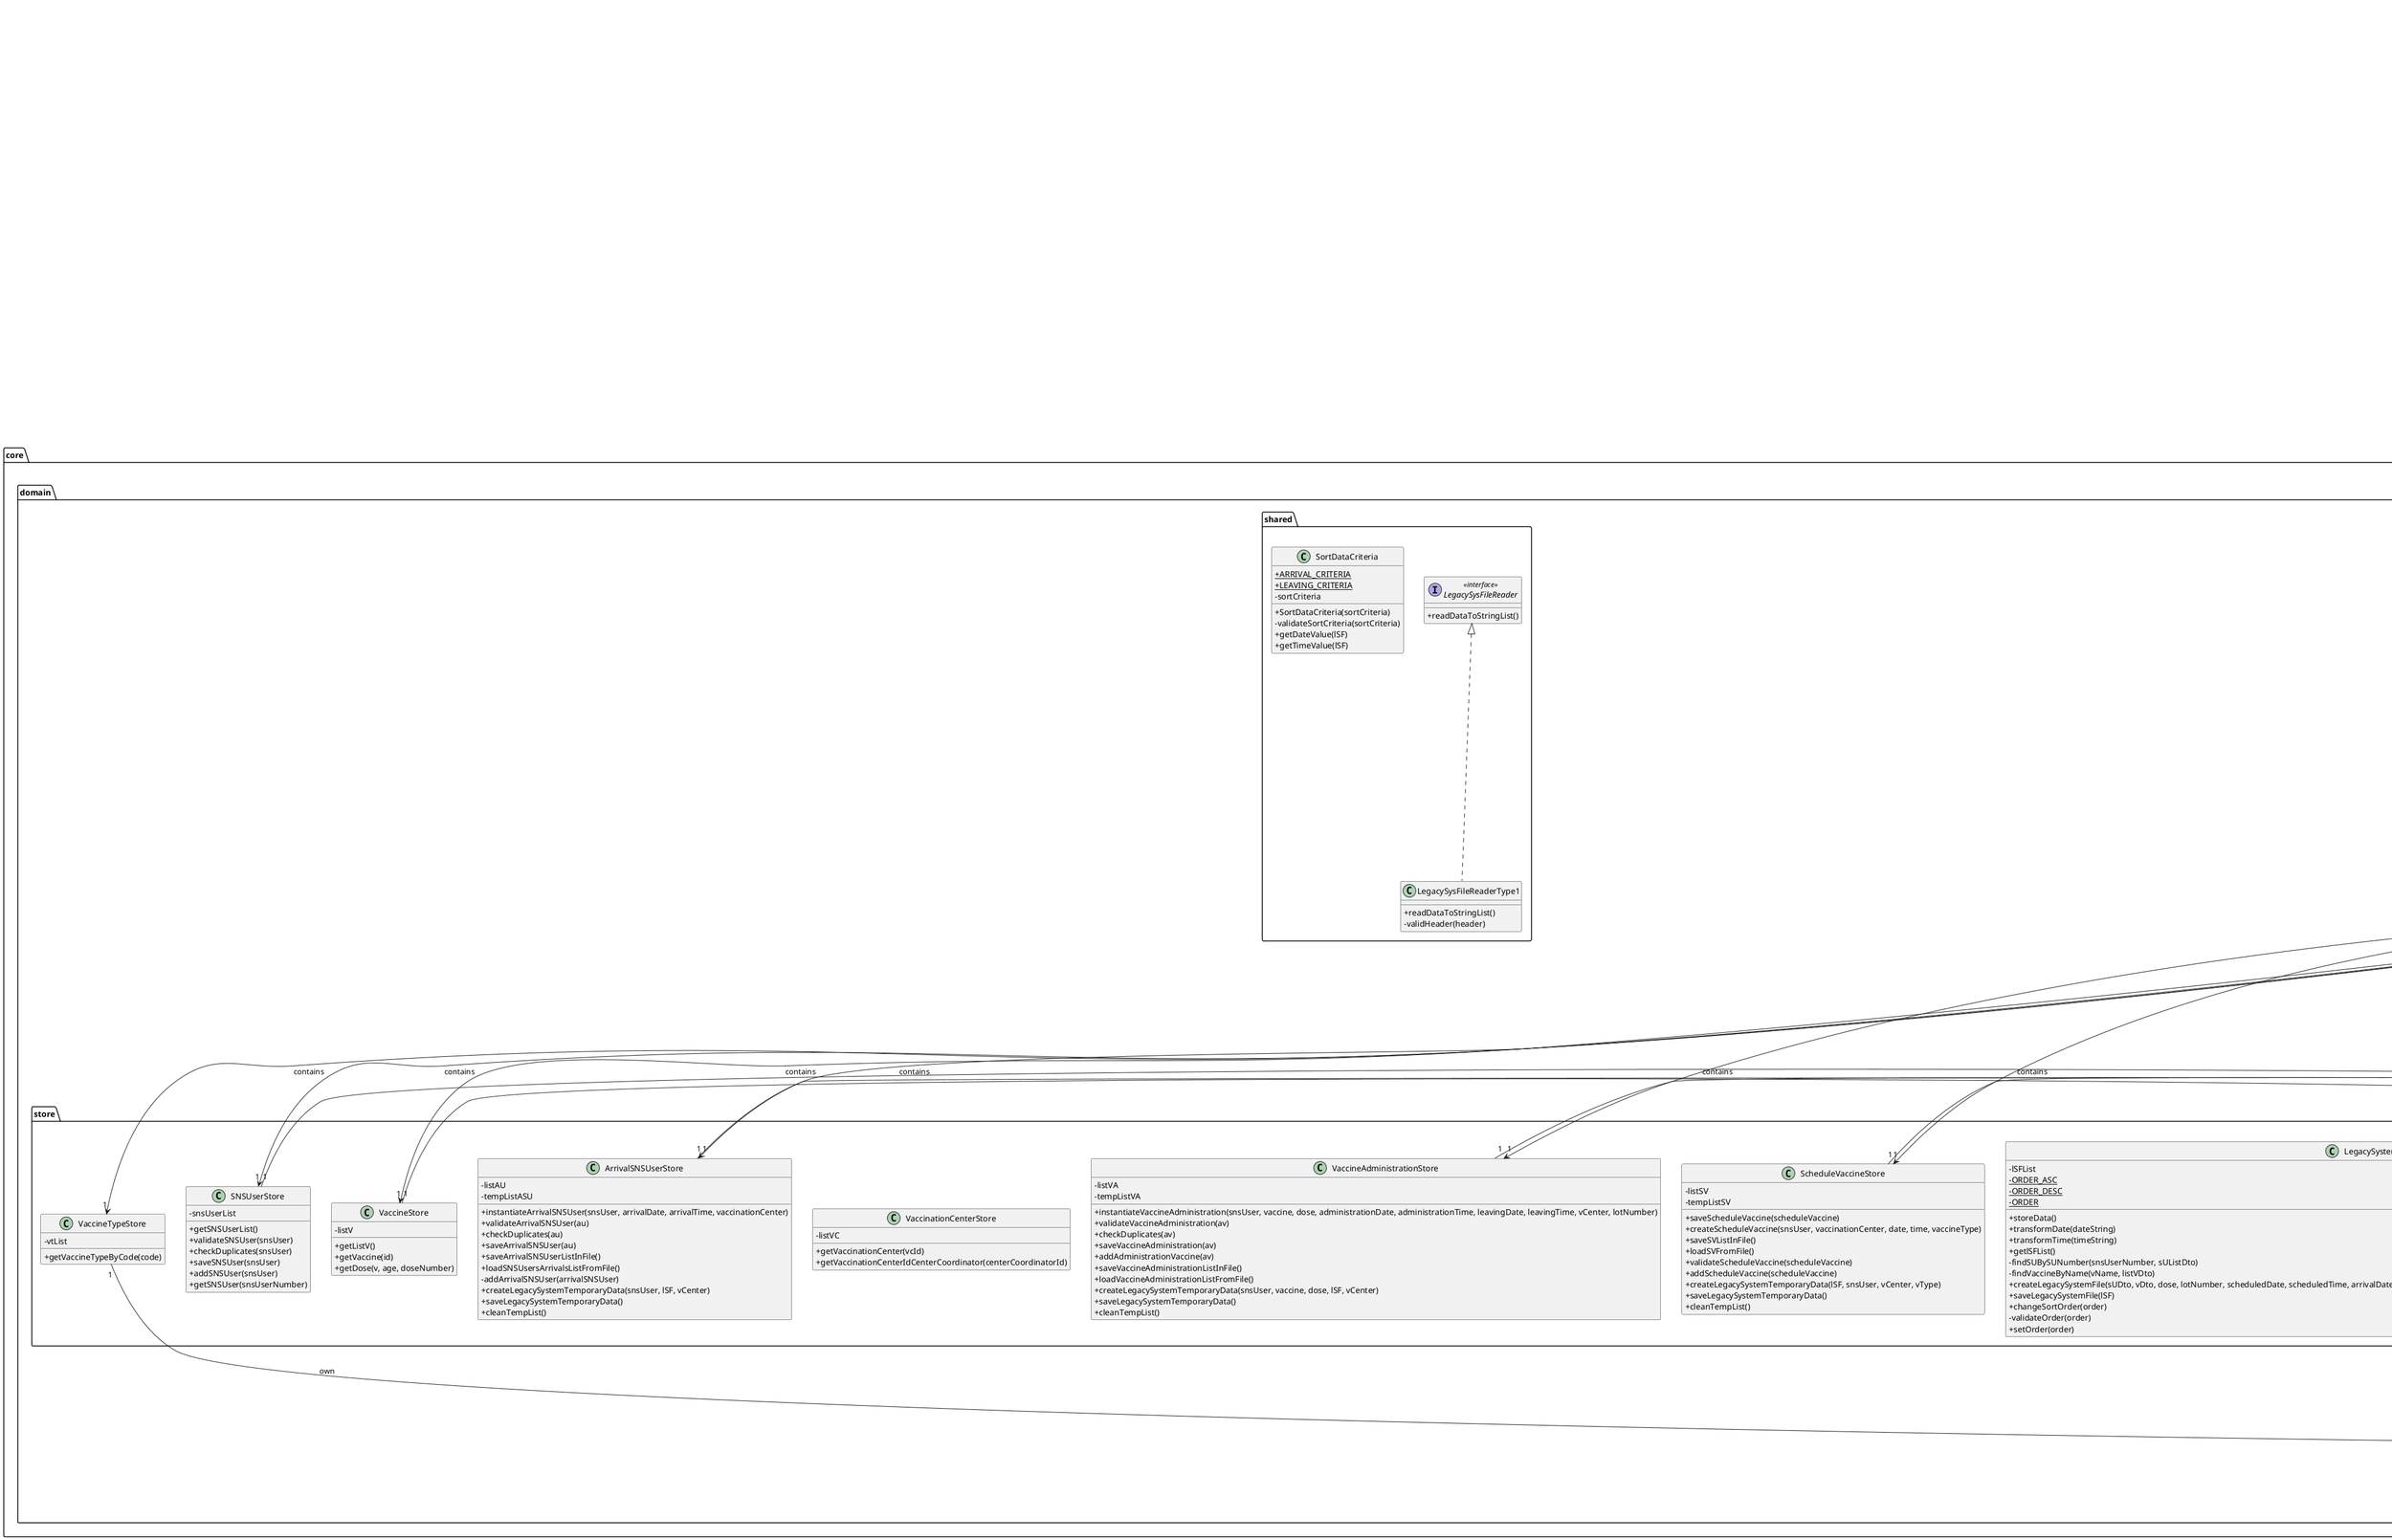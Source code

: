 @startuml
skinparam classAttributeIconSize 0
'left to right direction

package core {

    package controller {
        class ImportManageCenterDataController {
            -company
            -SUPPORTED_EXTENSIONS
            -vcStore
            -vc
            +ImportManageCenterDataController(vcId)
            +ImportManageCenterDataController(company)
            +validateFile(filePath)
            +readFileData(filePath)
            +sortDataByCriteria(sortingCriteria)
            +changeSortOrder(order)
            +importDataToTheSystem()
            -throwExceptionIfNotSuccess(success, fileLine, message)
        }
    }

    package mapper {
        class SNSUserMapper {
            +toListDTO(sUList)
            +toDto(su)
        }

        class VaccineMapper {
            +toListDTO(listV)
            +toDTO(v)
        }

        class VaccineTypeMapper {
            +toDTO(vt)
        }
    }

    package dto {
        class SNSUserDTO {
            -name
            -address
            -sex
            -phoneNumber
            -email
            -birthDate
            -snsNumber
            -citizenCardNumber
            +SNSUserDTO(name, address, sex, phoneNumber, email, birthdate, snsUserNumber, citizenCardNumber)
            +getName()
            +getSex()
            +getBirthDate()
            +getAddress()
            +getPhoneNumber()
            +getEmail()
            +getSNSNumber()
            +getCitizenCardNumber()
        }

        class VaccineDTO {
            -id
            -name
            -brand
            -vt
            -agList
            +VaccineDTO(id, name, brand, vt, agList)
            +getId()
            +getName()
            +getBrand()
            +getVtDto()
            +getAgList()
        }

        class VaccineTypeDTO {
            -code
            -description
            -technology
            +VaccineTypeDTO(code, description, technology)
            +getCode()
            +getDescription()
            +getTechnology()
        }
    }

    package domain {

        package algorithms {
            interface SortDataAlgorithm <<interface>> {
                +sortData(lSF)
            }

            class BubbleSortAlgorithm implements SortDataAlgorithm {
                -sortDataCriteria
                +BubbleSortAlgorithm(sortCriteria)
                +sortData(lSFList)
                -bubbleSort(lSFList)
                -swap(lSFList, i, j)
            }

            class QuickSortAlgorithm implements SortDataAlgorithm {
                -sortDataCriteria
                +QuickSortAlgorithm(sortCriteria)
                +sortData(lSFList)
                -quicksort(lSFList, low, high)
                -swap(lSFList, i, j)
                -partition(lSFList, low, high)
            }

        }

        package store {

            class SNSUserStore {
                -snsUserList
                +getSNSUserList()
                +validateSNSUser(snsUser)
                +checkDuplicates(snsUser)
                +saveSNSUser(snsUser)
                +addSNSUser(snsUser)
                +getSNSUser(snsUserNumber)
            }

            class VaccineStore {
                -listV
                +getListV()
                +getVaccine(id)
                +getDose(v, age, doseNumber)
            }

            class VaccineTypeStore {
                -vtList
                +getVaccineTypeByCode(code)
            }

            class VaccinationCenterStore {
                -listVC
                +getVaccinationCenter(vcId)
                +getVaccinationCenterIdCenterCoordinator(centerCoordinatorId)
            }

            class VaccineAdministrationStore {
                -listVA
                -tempListVA
                +instantiateVaccineAdministration(snsUser, vaccine, dose, administrationDate, administrationTime, leavingDate, leavingTime, vCenter, lotNumber)
                +validateVaccineAdministration(av)
                +checkDuplicates(av)
                +saveVaccineAdministration(av)
                +addAdministrationVaccine(av)
                +saveVaccineAdministrationListInFile()
                +loadVaccineAdministrationListFromFile()
                +createLegacySystemTemporaryData(snsUser, vaccine, dose, lSF, vCenter)
                +saveLegacySystemTemporaryData()
                +cleanTempList()
            }

            class ScheduleVaccineStore {
                -listSV
                -tempListSV
                +saveScheduleVaccine(scheduleVaccine)
                +createScheduleVaccine(snsUser, vaccinationCenter, date, time, vaccineType)
                +saveSVListInFile()
                +loadSVFromFile()
                +validateScheduleVaccine(scheduleVaccine)
                +addScheduleVaccine(scheduleVaccine)
                +createLegacySystemTemporaryData(lSF, snsUser, vCenter, vType)
                +saveLegacySystemTemporaryData()
                +cleanTempList()
            }

            class ArrivalSNSUserStore {
                -listAU
                -tempListASU
                +instantiateArrivalSNSUser(snsUser, arrivalDate, arrivalTime, vaccinationCenter)
                +validateArrivalSNSUser(au)
                +checkDuplicates(au)
                +saveArrivalSNSUser(au)
                +saveArrivalSNSUserListInFile()
                +loadSNSUsersArrivalsListFromFile()
                -addArrivalSNSUser(arrivalSNSUser)
                +createLegacySystemTemporaryData(snsUser, lSF, vCenter)
                +saveLegacySystemTemporaryData()
                +cleanTempList()
            }

            class LegacySystemFileStore {
                -lSFList
                -{static}ORDER_ASC
                -{static}ORDER_DESC
                -{static}ORDER
                +storeData()
                +transformDate(dateString)
                +transformTime(timeString)
                +getlSFList()
                -findSUBySUNumber(snsUserNumber, sUListDto)
                -findVaccineByName(vName, listVDto)
                +createLegacySystemFile(sUDto, vDto, dose, lotNumber, scheduledDate, scheduledTime, arrivalDate, arrivalTime, nurseAdministrationDate, nurseAdministrationTime, leavingDate, leavingTime)
                +saveLegacySystemFile(lSF)
                +changeSortOrder(order)
                -validateOrder(order)
                +setOrder(order)
            }

        }

        package model {
            class Company {
                -vaccinationCenterStore
                -vaccineTypeStore
                -vaccineStore
                -snsUserStore
                -scheduleVaccineStore
                -arrivalSNSUserStore
                -vaccineAdministrationStore
                -legacySystemFileStore
                -sortDataAlgorithm
                +getVaccinationCenterStore()
                +getVaccineTypeStore()
                +getVaccineStore()
                +getSNSUserStore()
                +getScheduleVaccineStore()
                +getArrivalSNSUserStore()
                +getVaccineAdministrationStore()
                +getLegacySystemFileStore()
                +getSortDataAlgorithm(sortingCriteria)
            }

            class LegacySystemFile {
                -dose
                -lotNumber
                -scheduledDate
                -scheduledTime
                -arrivalDate
                -arrivalTime
                -nurseAdministrationDate
                -nurseAdministrationTime
                -leavingDate
                -leavingTime
                +LegacySystemFile(snsUserDTO, vaccineDTO, dose, lotNumber, scheduledDate, scheduledTime, arrivalDate, arrivalTime, nurseAdministrationDate, nurseAdministrationTime, leavingDate, leavingTime)
                +getSnsUserDTO()
                +getVaccineDTO()
                +getDose()
                +getLotNumber()
                +getScheduledDate()
                +getScheduledTime()
                +getArrivalDate()
                +getArrivalTime()
                +getNurseAdministrationDate()
                +getNurseAdministrationTime()
                +getLeavingDate()
                +getLeavingTime()
            }

            class SNSUser {
                -name
                -address
                -sex
                -phoneNumber
                -snsNumber
                -citizenCardNumber
                +getName()
                +getAddress()
                +getSex()
                +getPhoneNumber()
                +getEmail()
                +getBirthdate()
                +getSnsUserNumber()
                +getCitizenCardNumber()
            }

            class VaccinationCenter {
                -id
                -centerCoordinatorId
                +getCenterCoordinatorId()
                +getId()
            }

            class Vaccine {
                -id
                -name
                -brand
                -{static}numberVaccines
                +getId()
                +getName()
                +getBrand()
                +getAgList()
                +getVt()
            }

            class VaccineType {
                -code
                -description
                -technology
                +VaccineType(code, description, technology)
                +getCode()
                +getDescription()
                +getTechnology()
            }

            class AgeGroup {
                -minimumAge
                -maximumAge
                -dList
            }

            class Dose {
                -doseNumber
                -dosage
                -timeIntervalBetweenLastDose
                -{static}FIRST_DOSE_STRING
                -{static}SECOND_DOSE_STRING
                -{static}THIRD_DOSE_STRING
                -{static}FOURTH_DOSE_STRING
                -{static}FIFTH_DOSE_STRING
                +{static}mapDoseValue(dose)
            }

            class VaccineAdministration {
                -lotNumber
                +VaccineAdministration(snsUser, vaccine, dose, administrationDate, administrationTime, leavingDate, leavingTime, vaccinationCenter, lotNumber)
                -checkAllNull(snsUser, vaccine, dose, administrationDate, administrationTime, leavingDate, leavingTime, vaccinationCenter)
                -checkTime(administrationTime, leavingTime)
                -checkLotNumber(lotNumber)
                +{static}correctFormatLotNumber(lotNumber)
                +compareTo(otherVaccineAdministration)
            }

            class ScheduleVaccine {
                -snsUser
                -vaccinationCenter
                -date
                -time
                -vaccineType
                +ScheduleVaccine(snsUser, vaccinationCenter, date, time, vaccineType)
                +checkFields(snsUser, vaccinationCenter, date, time, vaccineType)
                +compareTo(otherScheduleVaccine)
            }

            class ArrivalSNSUser {
                +ArrivalSNSUser(snsUser, arrivalDate, arrivalTime, vaccinationCenter)
                -checkSNSUser(snsUser)
                -checkArrivalDate(arrivalDate)
                -checkArrivalTime(arrivalTime)
                -checkVaccinationCenter(vaccinationCenter)
                +compareTo(otherArrivalSNSUser)
            }

            class Date {
                +Date(year, month, day)
                +compareTo(otherDate)
                +{static}yearsBetweenTwoDates(dateOne, dateTwo)
                +{static}validateDateFormat(stringDate)
                +{static}validateDateMeaning(stringDate)
                +{static}convertStringToDate(stringDate)
            }

            class Time {
                -hours
                -minutes
                -seconds
                -SECONDS_DEFAULT
                +Time(hours, minutes)
                -checkHours(hours)
                -checkMinutes(minutes)
                +toStringHHMM()
                +compareTo(otherTime)
            }

        }

        package shared {
            interface LegacySysFileReader <<interface>> {
                +readDataToStringList()
            }

            class LegacySysFileReaderType1 implements LegacySysFileReader {
                +readDataToStringList()
                -validHeader(header)
            }

            class SortDataCriteria {
                +{static}ARRIVAL_CRITERIA
                +{static}LEAVING_CRITERIA
                -sortCriteria
                +SortDataCriteria(sortCriteria)
                -validateSortCriteria(sortCriteria)
                +getDateValue(lSF)
                +getTimeValue(lSF)
            }
        }
    }

}

package ui {
    package console {

        package utils {
            class FileUtils {
                +{static}validateFile(file, supportedExtensions)
                +{static}fileExists(file)
                +{static}hasSupportedExtension(file, supportedExtensions)
            }
        }
    }

    package gui {
        class ImportManageCenterDataUI {
        }

        package table {
            class LegacySystemFileTable {
            }
        }
    }
}

package pt.isep.lei.esoft.auth.domain.model.Email {
    class Email {
        -email
        +Email(email)
        -validate(email)
        -checkFormat(email)
        +getEmail()
        +equals(o)
    }
}

'Dependencies
ui ..> controller

controller ..> mapper
controller ..> domain
controller ..> dto

mapper ..> domain
mapper ..> dto

domain ..> dto


'Relations
Company "1" --> "1" SNSUserStore : contains
Company "1" --> "1" VaccineStore : contains
Company "1" --> "1" VaccineTypeStore : contains
Company "1" --> "1" VaccineAdministrationStore : contains
Company "1" --> "1" ScheduleVaccineStore : contains
Company "1" --> "1" ArrivalSNSUserStore : contains
Company "1" --> "1" LegacySystemFileStore : contains

Company "1" --> "1" SortDataAlgorithm : implements

SNSUserStore "1" --> "*" SNSUser : own
VaccineStore "1" --> "*" Vaccine : own
VaccineTypeStore "1" --> "*" VaccineType : own
VaccineAdministrationStore "1" --> "*" VaccineAdministration : own
ScheduleVaccineStore "1" --> "*" ScheduleVaccine : own
ArrivalSNSUserStore "1" --> "*" ArrivalSNSUser : own
LegacySystemFileStore "1" --> "*" LegacySystemFile : own

SortDataAlgorithm "1" -- "*" LegacySystemFile : sort data from >


'Aggregation
Vaccine "1" o-- "1" VaccineType
Vaccine "1" o-- "*" AgeGroup

VaccineAdministration "1" o-- "1" SNSUser
VaccineAdministration "1" o-- "1" Vaccine
VaccineAdministration "1" o-- "1" Dose
VaccineAdministration "1" o-- "1" VaccinationCenter

ScheduleVaccine "1" o-- "1" SNSUser
ScheduleVaccine "1" o-- "1" VaccinationCenter
ScheduleVaccine "1" o-- "1" VaccineType

ArrivalSNSUser "1" o-- "1" SNSUser
ArrivalSNSUser "1" o-- "1" VaccinationCenter


'Composition
LegacySystemFile "1" *-- "1" SNSUserDTO
LegacySystemFile "1" *-- "1" VaccineDTO

SNSUser "1" *-- "1" Email
SNSUser "1" *-- "1" Date : birthdate

SNSUserDTO "1" *-- "1" Email
SNSUserDTO "1" *-- "1" Date : birthdate

VaccineDTO "1" *-- "1" VaccineTypeDTO

VaccineAdministration "1" -- "2" Date
VaccineAdministration "1" -- "2" Time

ScheduleVaccine "1" -- "1" Date
ScheduleVaccine "1" -- "1" Time

ArrivalSNSUser "1" -- "1" Date
ArrivalSNSUser "1" -- "1" Time

@enduml